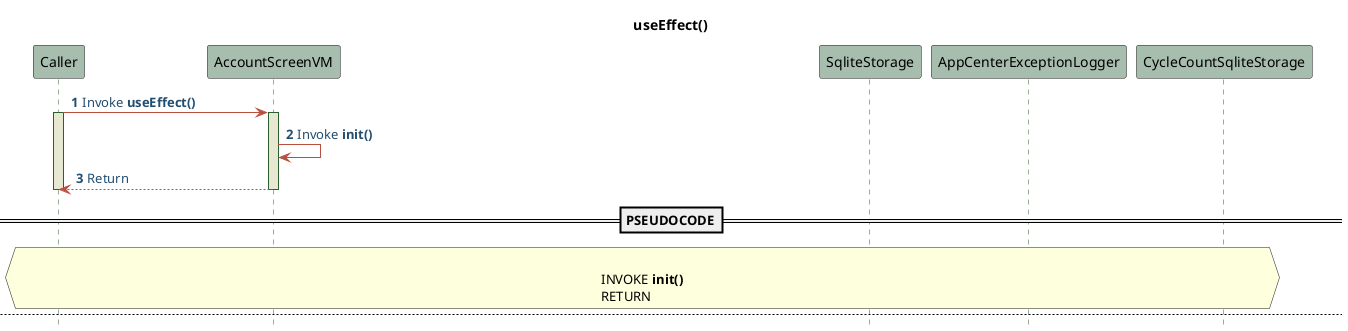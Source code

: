 @startuml
!define POSITIVERESPONSE 90EE90
!define NEGATIVEERESPONSE EFBBBB
!define NETURALRESPONSE F2DC79
!define ALTBACKGROUND 6883BC

hide footbox

skinparam sequence{
    ParticipantBackgroundColor #A7BEAE
    LifeLineBackgroundColor #E7E8D1
    LifeLineBorderColor #2C5F2D
    ActorBackgroundColor #FC766AFF
    ActorBorderColor #FC766AFF
    ArrowColor #B85042
    ArrowFontColor #234E70
}
participant Caller
participant AccountScreenVM as VM
participant SqliteStorage as DB
participant AppCenterExceptionLogger as ex
participant CycleCountSqliteStorage as CCDB

title useEffect()
autonumber
Caller->VM++:Invoke **useEffect()**
activate Caller
VM->VM: Invoke **init()**
VM-->Caller--: Return
deactivate Caller

==PSEUDOCODE==
hnote across

INVOKE **init()**
RETURN
end note
newpage init()
autonumber
Caller -> VM: Invoke **init()**
activate Caller
activate VM
alt#ALTBACKGROUND TRY
    VM -> DB++: Invoke **getDBConnection()** and store in **dbInstance** variable
    DB -->VM: Return
    DB--
    alt#ALTBACKGROUND #POSITIVERESPONSE if(dbInstance is defined)
        VM -> DB++:Invoke **currentUserInfo** and pass **dbInstance** as parameter and store in **userInfo** variable 
        DB --> VM: Return
        DB--
        alt#ALTBACKGROUND  if(userInfo?.Phone is defined)
            VM -> VM: Invoke **phoneSplit()**
            VM -> VM: Set **UserDetails** and **SelectedDB**
        else #NEGATIVEERESPONSE else
            VM -> VM: Reset navigation stack and go to **Login**
        end
    end
    VM -> VM: Invoke **AsyncStorage.getItem('choosed-option')** and store in **mode** variable
    alt#ALTBACKGROUND #POSITIVERESPONSE if(mode is 'Cycle')
        VM -> VM: Set **IsCycleCount** to true
    end
else #NEGATIVEERESPONSE CATCH
    VM->ex++:Invoke **exceptionLogger** and pass **error** as parameter
    ex -->VM:Return
    deactivate ex
    VM-->Caller:Return
    deactivate Caller
    deactivate VM
end

==PSEUDOCODE==
hnote across

**TRY**
    INVOKE **getDBConnection()** and store in **dbInstance** variable
    IF check whether dbInstance is defined THEN
        INVOKE **currentUserInfo** and pass **dbInstance** as parameter and store in **userInfo** variable
        IF check whether userInfo?.Phone is defined THEN
            INVOKE **phoneSplit()**
            SET **UserDetails** and **SelectedDB**
        ELSE 
            RESET navigation stack and go to **Login**
    INVOKE **AsyncStorage.getItem('choosed-option')** and store in **mode** variable
    IF check whether mode is 'Cycle' THEN
        SET **IsCycleCount** to true

**CATCH**
INVOKE  **exceptionLogger** and pass **error** as parameter
end note


newpage logOutUser()
autonumber
Caller -> VM: Invoke **logOutUser()**
activate Caller
activate VM
alt#ALTBACKGROUND TRY
    VM -> VM: Invoke **AsyncStorage.clear()**
    VM -> DB++: Invoke **getDBConnection()** and store in **dbInstance** variable
    DB --> VM: Return
    DB--
    alt#ALTBACKGROUND #POSITIVERESPONSE if(dbInstance is defined)
        VM -> DB++: Invoke **deleteAllTables(dbInstance)**
        DB --> VM: Return
        DB--
    end
    VM -> CCDB++: Invoke **getCycleDBConnection()** and store in **db** variable
    CCDB --> VM: Return
    CCDB--
    alt#ALTBACKGROUND #POSITIVERESPONSE if(db is defined)
        VM -> CCDB++: Invoke **removeAllItems(db)**
        CCDB --> VM: Return
        CCDB--
    end
    VM -> VM: Reset navigation stack and go to **Login**
    VM --> Caller: Return

else #NEGATIVEERESPONSE CATCH
    VM->ex++:Invoke **exceptionLogger** and pass **error** as parameter
    ex -->VM:Return
deactivate ex
    VM-->Caller:Return
deactivate VM
deactivate Caller

end


==PSEUDOCODE==
hnote across

**TRY**
    INVOKE **AsyncStorage.clear()**
    INVOKE **getDBConnection()** and store in **dbInstance** variable
    IF check whether dbInstance is defined THEN
        INVOKE **deleteAllTables(dbInstance)**
    INVOKE **getCycleDBConnection()** and store in **db** variable
    IF check whether db is defined THEN
        INVOKE **removeAllItems(db)**
    RESET navigation stack and go to **Login**

**CATCH**
INVOKE  **exceptionLogger** and pass **error** as parameter
end note

newpage navigateToAbout


autonumber
Caller -> VM:Invoke **navigateToAbout()**
activate Caller
activate VM
VM -> VM: Navigate to **AboutUs**
VM-->Caller:Return
deactivate Caller
deactivate VM

==PSEUDOCODE==
hnote across

INVOKE **navigateToAbout()** function
Navigate to AboutUs

end note

newpage navigateToSettings

autonumber
Caller -> VM:Invoke **navigateToSettings()**
activate Caller
activate VM
VM -> VM: Invoke Navigate to **Settings**
VM-->Caller:Return
deactivate Caller
deactivate VM

==PSEUDOCODE==

hnote across

INVOKE **navigateToSettings()** function
Navigate to Settings

end note


newpage changeDB

autonumber
Caller -> VM:Invoke **changeDB()**
activate Caller
activate VM
VM -> VM: Invoke **setShowModal(false)**
VM-->Caller:Return
deactivate Caller
deactivate VM

==PSEUDOCODE==

hnote across

INVOKE **changeDB()** function
Set **ShowModal** to **false**


end note


newpage closeModal

autonumber
Caller -> VM:Invoke **closeModal()**
activate Caller
activate VM
VM -> VM: Invoke **setShowModal(false)**
VM-->Caller:Return
deactivate Caller
deactivate VM

==PSEUDOCODE==

hnote across

INVOKE **closeModal()** function
Set **ShowModal** to **false**

end note


@enduml
